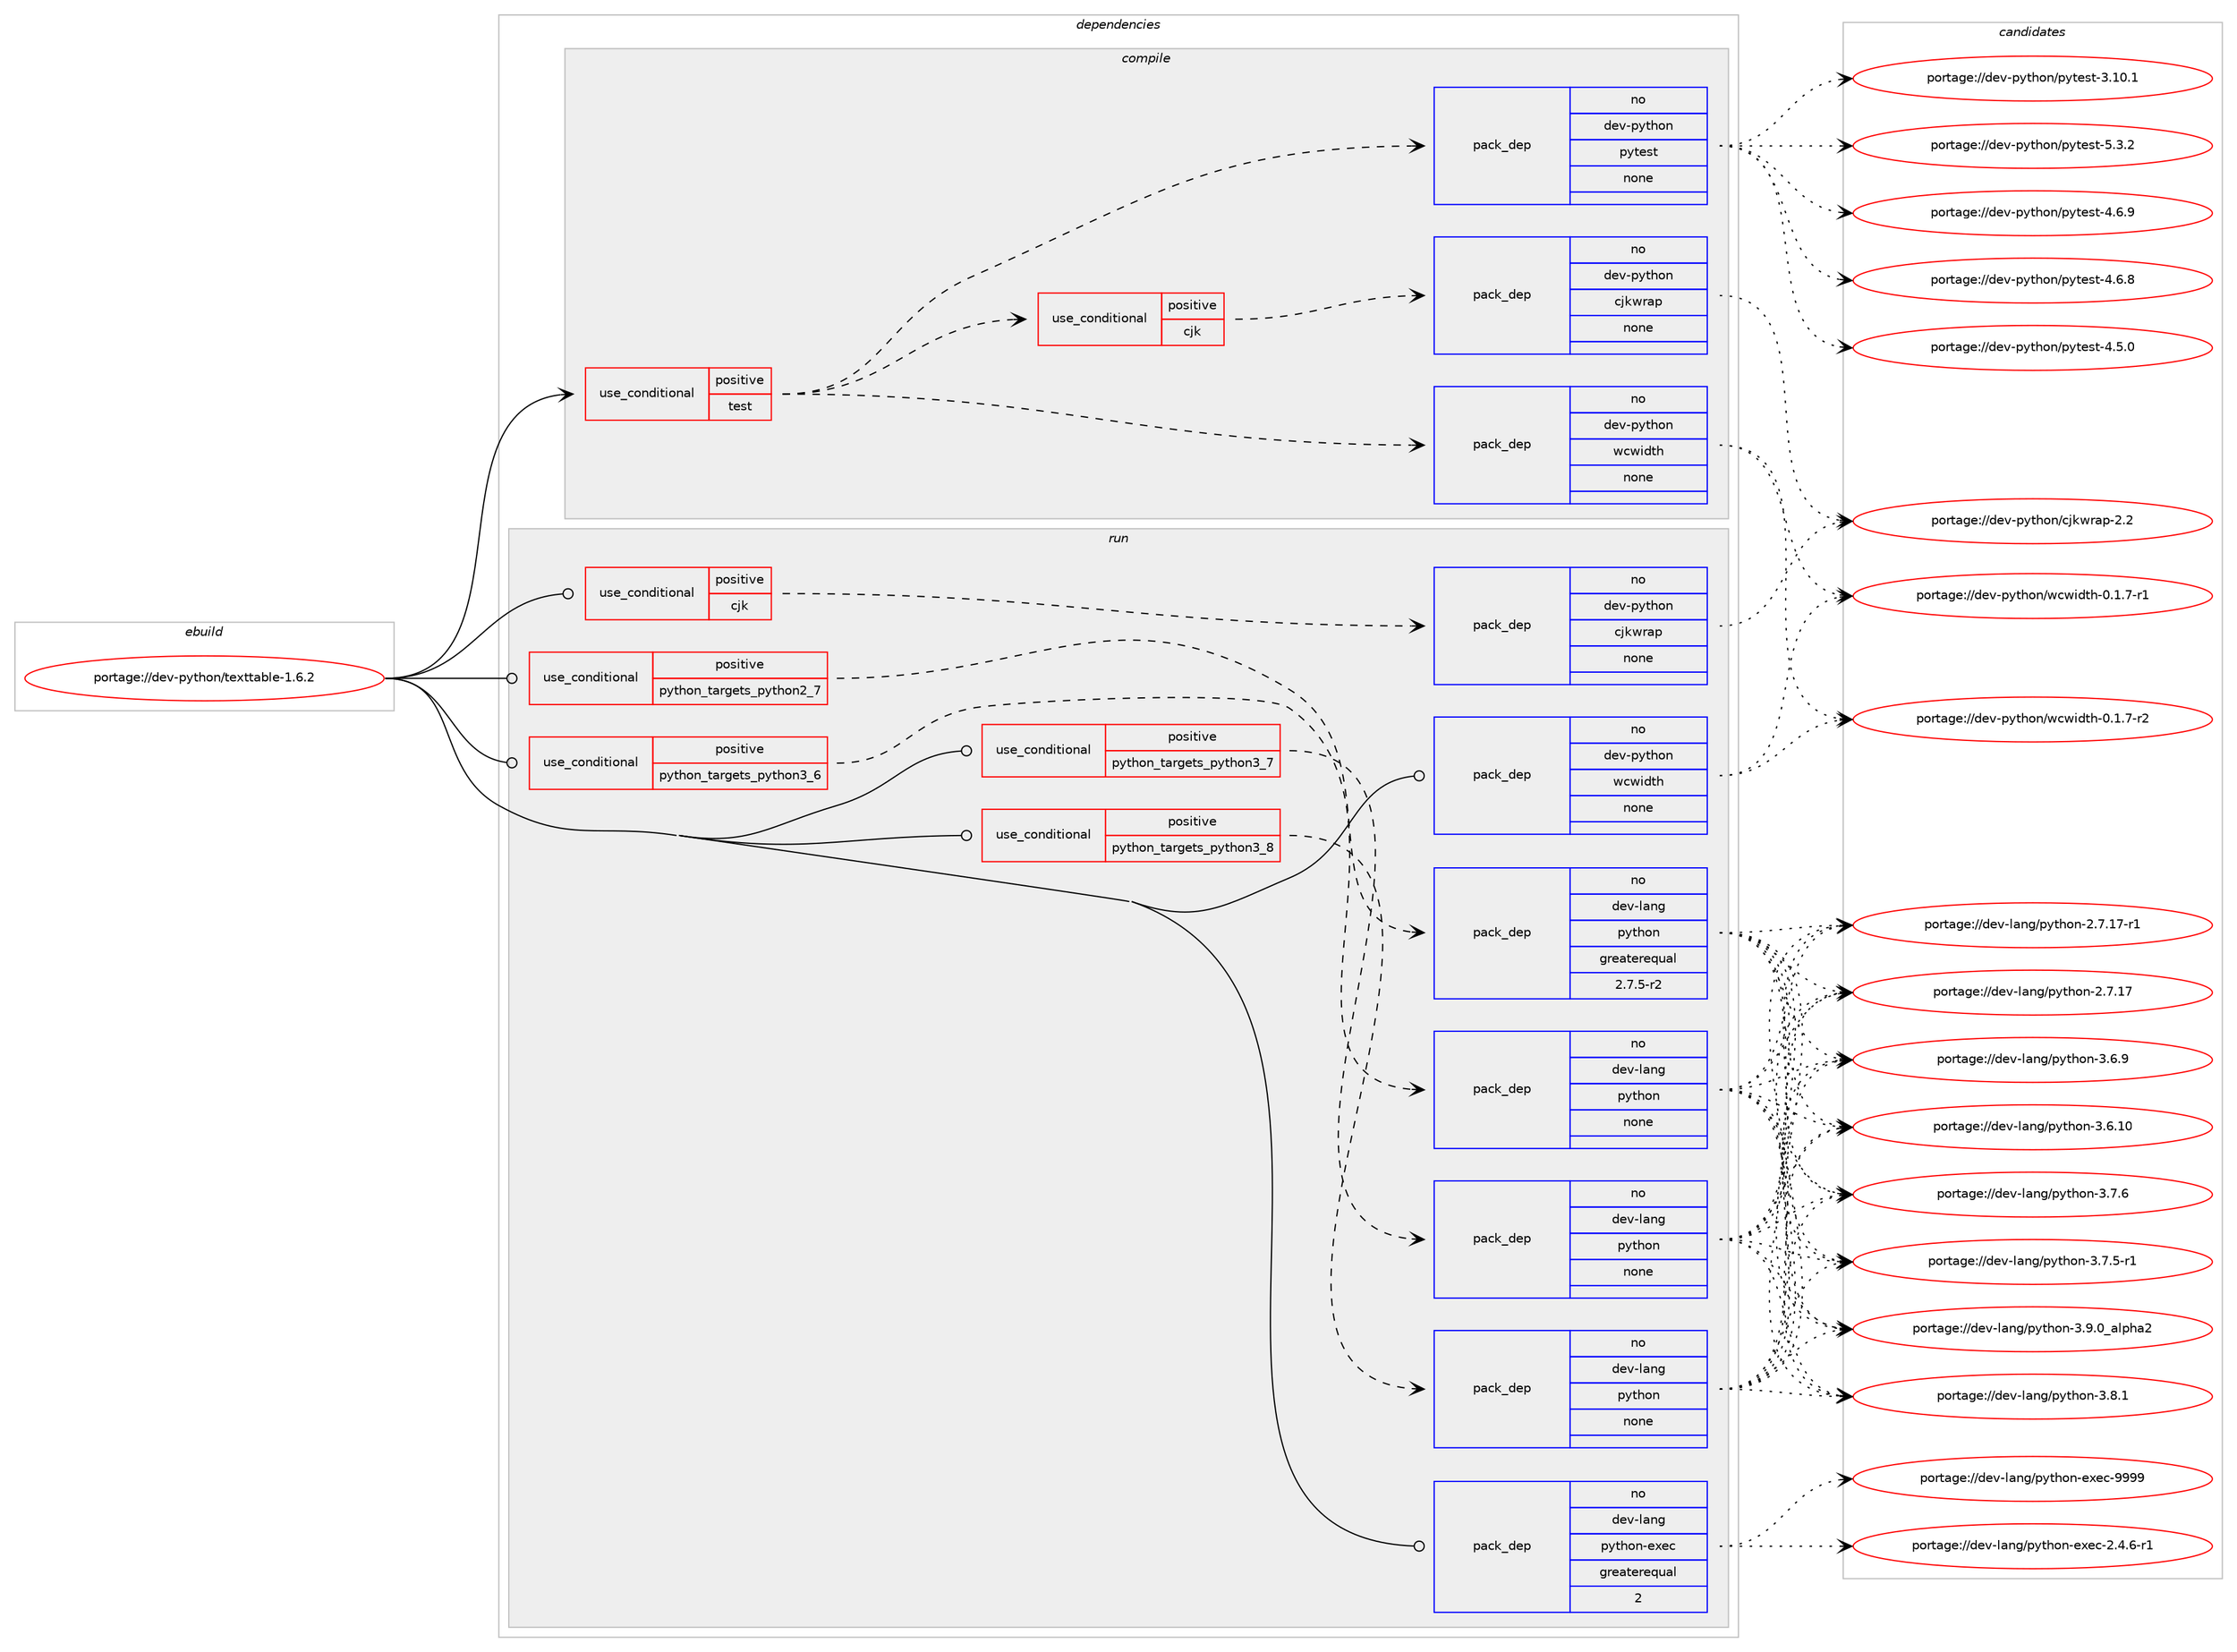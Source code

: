 digraph prolog {

# *************
# Graph options
# *************

newrank=true;
concentrate=true;
compound=true;
graph [rankdir=LR,fontname=Helvetica,fontsize=10,ranksep=1.5];#, ranksep=2.5, nodesep=0.2];
edge  [arrowhead=vee];
node  [fontname=Helvetica,fontsize=10];

# **********
# The ebuild
# **********

subgraph cluster_leftcol {
color=gray;
label=<<i>ebuild</i>>;
id [label="portage://dev-python/texttable-1.6.2", color=red, width=4, href="../dev-python/texttable-1.6.2.svg"];
}

# ****************
# The dependencies
# ****************

subgraph cluster_midcol {
color=gray;
label=<<i>dependencies</i>>;
subgraph cluster_compile {
fillcolor="#eeeeee";
style=filled;
label=<<i>compile</i>>;
subgraph cond104755 {
dependency421939 [label=<<TABLE BORDER="0" CELLBORDER="1" CELLSPACING="0" CELLPADDING="4"><TR><TD ROWSPAN="3" CELLPADDING="10">use_conditional</TD></TR><TR><TD>positive</TD></TR><TR><TD>test</TD></TR></TABLE>>, shape=none, color=red];
subgraph pack312287 {
dependency421940 [label=<<TABLE BORDER="0" CELLBORDER="1" CELLSPACING="0" CELLPADDING="4" WIDTH="220"><TR><TD ROWSPAN="6" CELLPADDING="30">pack_dep</TD></TR><TR><TD WIDTH="110">no</TD></TR><TR><TD>dev-python</TD></TR><TR><TD>pytest</TD></TR><TR><TD>none</TD></TR><TR><TD></TD></TR></TABLE>>, shape=none, color=blue];
}
dependency421939:e -> dependency421940:w [weight=20,style="dashed",arrowhead="vee"];
subgraph pack312288 {
dependency421941 [label=<<TABLE BORDER="0" CELLBORDER="1" CELLSPACING="0" CELLPADDING="4" WIDTH="220"><TR><TD ROWSPAN="6" CELLPADDING="30">pack_dep</TD></TR><TR><TD WIDTH="110">no</TD></TR><TR><TD>dev-python</TD></TR><TR><TD>wcwidth</TD></TR><TR><TD>none</TD></TR><TR><TD></TD></TR></TABLE>>, shape=none, color=blue];
}
dependency421939:e -> dependency421941:w [weight=20,style="dashed",arrowhead="vee"];
subgraph cond104756 {
dependency421942 [label=<<TABLE BORDER="0" CELLBORDER="1" CELLSPACING="0" CELLPADDING="4"><TR><TD ROWSPAN="3" CELLPADDING="10">use_conditional</TD></TR><TR><TD>positive</TD></TR><TR><TD>cjk</TD></TR></TABLE>>, shape=none, color=red];
subgraph pack312289 {
dependency421943 [label=<<TABLE BORDER="0" CELLBORDER="1" CELLSPACING="0" CELLPADDING="4" WIDTH="220"><TR><TD ROWSPAN="6" CELLPADDING="30">pack_dep</TD></TR><TR><TD WIDTH="110">no</TD></TR><TR><TD>dev-python</TD></TR><TR><TD>cjkwrap</TD></TR><TR><TD>none</TD></TR><TR><TD></TD></TR></TABLE>>, shape=none, color=blue];
}
dependency421942:e -> dependency421943:w [weight=20,style="dashed",arrowhead="vee"];
}
dependency421939:e -> dependency421942:w [weight=20,style="dashed",arrowhead="vee"];
}
id:e -> dependency421939:w [weight=20,style="solid",arrowhead="vee"];
}
subgraph cluster_compileandrun {
fillcolor="#eeeeee";
style=filled;
label=<<i>compile and run</i>>;
}
subgraph cluster_run {
fillcolor="#eeeeee";
style=filled;
label=<<i>run</i>>;
subgraph cond104757 {
dependency421944 [label=<<TABLE BORDER="0" CELLBORDER="1" CELLSPACING="0" CELLPADDING="4"><TR><TD ROWSPAN="3" CELLPADDING="10">use_conditional</TD></TR><TR><TD>positive</TD></TR><TR><TD>cjk</TD></TR></TABLE>>, shape=none, color=red];
subgraph pack312290 {
dependency421945 [label=<<TABLE BORDER="0" CELLBORDER="1" CELLSPACING="0" CELLPADDING="4" WIDTH="220"><TR><TD ROWSPAN="6" CELLPADDING="30">pack_dep</TD></TR><TR><TD WIDTH="110">no</TD></TR><TR><TD>dev-python</TD></TR><TR><TD>cjkwrap</TD></TR><TR><TD>none</TD></TR><TR><TD></TD></TR></TABLE>>, shape=none, color=blue];
}
dependency421944:e -> dependency421945:w [weight=20,style="dashed",arrowhead="vee"];
}
id:e -> dependency421944:w [weight=20,style="solid",arrowhead="odot"];
subgraph cond104758 {
dependency421946 [label=<<TABLE BORDER="0" CELLBORDER="1" CELLSPACING="0" CELLPADDING="4"><TR><TD ROWSPAN="3" CELLPADDING="10">use_conditional</TD></TR><TR><TD>positive</TD></TR><TR><TD>python_targets_python2_7</TD></TR></TABLE>>, shape=none, color=red];
subgraph pack312291 {
dependency421947 [label=<<TABLE BORDER="0" CELLBORDER="1" CELLSPACING="0" CELLPADDING="4" WIDTH="220"><TR><TD ROWSPAN="6" CELLPADDING="30">pack_dep</TD></TR><TR><TD WIDTH="110">no</TD></TR><TR><TD>dev-lang</TD></TR><TR><TD>python</TD></TR><TR><TD>greaterequal</TD></TR><TR><TD>2.7.5-r2</TD></TR></TABLE>>, shape=none, color=blue];
}
dependency421946:e -> dependency421947:w [weight=20,style="dashed",arrowhead="vee"];
}
id:e -> dependency421946:w [weight=20,style="solid",arrowhead="odot"];
subgraph cond104759 {
dependency421948 [label=<<TABLE BORDER="0" CELLBORDER="1" CELLSPACING="0" CELLPADDING="4"><TR><TD ROWSPAN="3" CELLPADDING="10">use_conditional</TD></TR><TR><TD>positive</TD></TR><TR><TD>python_targets_python3_6</TD></TR></TABLE>>, shape=none, color=red];
subgraph pack312292 {
dependency421949 [label=<<TABLE BORDER="0" CELLBORDER="1" CELLSPACING="0" CELLPADDING="4" WIDTH="220"><TR><TD ROWSPAN="6" CELLPADDING="30">pack_dep</TD></TR><TR><TD WIDTH="110">no</TD></TR><TR><TD>dev-lang</TD></TR><TR><TD>python</TD></TR><TR><TD>none</TD></TR><TR><TD></TD></TR></TABLE>>, shape=none, color=blue];
}
dependency421948:e -> dependency421949:w [weight=20,style="dashed",arrowhead="vee"];
}
id:e -> dependency421948:w [weight=20,style="solid",arrowhead="odot"];
subgraph cond104760 {
dependency421950 [label=<<TABLE BORDER="0" CELLBORDER="1" CELLSPACING="0" CELLPADDING="4"><TR><TD ROWSPAN="3" CELLPADDING="10">use_conditional</TD></TR><TR><TD>positive</TD></TR><TR><TD>python_targets_python3_7</TD></TR></TABLE>>, shape=none, color=red];
subgraph pack312293 {
dependency421951 [label=<<TABLE BORDER="0" CELLBORDER="1" CELLSPACING="0" CELLPADDING="4" WIDTH="220"><TR><TD ROWSPAN="6" CELLPADDING="30">pack_dep</TD></TR><TR><TD WIDTH="110">no</TD></TR><TR><TD>dev-lang</TD></TR><TR><TD>python</TD></TR><TR><TD>none</TD></TR><TR><TD></TD></TR></TABLE>>, shape=none, color=blue];
}
dependency421950:e -> dependency421951:w [weight=20,style="dashed",arrowhead="vee"];
}
id:e -> dependency421950:w [weight=20,style="solid",arrowhead="odot"];
subgraph cond104761 {
dependency421952 [label=<<TABLE BORDER="0" CELLBORDER="1" CELLSPACING="0" CELLPADDING="4"><TR><TD ROWSPAN="3" CELLPADDING="10">use_conditional</TD></TR><TR><TD>positive</TD></TR><TR><TD>python_targets_python3_8</TD></TR></TABLE>>, shape=none, color=red];
subgraph pack312294 {
dependency421953 [label=<<TABLE BORDER="0" CELLBORDER="1" CELLSPACING="0" CELLPADDING="4" WIDTH="220"><TR><TD ROWSPAN="6" CELLPADDING="30">pack_dep</TD></TR><TR><TD WIDTH="110">no</TD></TR><TR><TD>dev-lang</TD></TR><TR><TD>python</TD></TR><TR><TD>none</TD></TR><TR><TD></TD></TR></TABLE>>, shape=none, color=blue];
}
dependency421952:e -> dependency421953:w [weight=20,style="dashed",arrowhead="vee"];
}
id:e -> dependency421952:w [weight=20,style="solid",arrowhead="odot"];
subgraph pack312295 {
dependency421954 [label=<<TABLE BORDER="0" CELLBORDER="1" CELLSPACING="0" CELLPADDING="4" WIDTH="220"><TR><TD ROWSPAN="6" CELLPADDING="30">pack_dep</TD></TR><TR><TD WIDTH="110">no</TD></TR><TR><TD>dev-lang</TD></TR><TR><TD>python-exec</TD></TR><TR><TD>greaterequal</TD></TR><TR><TD>2</TD></TR></TABLE>>, shape=none, color=blue];
}
id:e -> dependency421954:w [weight=20,style="solid",arrowhead="odot"];
subgraph pack312296 {
dependency421955 [label=<<TABLE BORDER="0" CELLBORDER="1" CELLSPACING="0" CELLPADDING="4" WIDTH="220"><TR><TD ROWSPAN="6" CELLPADDING="30">pack_dep</TD></TR><TR><TD WIDTH="110">no</TD></TR><TR><TD>dev-python</TD></TR><TR><TD>wcwidth</TD></TR><TR><TD>none</TD></TR><TR><TD></TD></TR></TABLE>>, shape=none, color=blue];
}
id:e -> dependency421955:w [weight=20,style="solid",arrowhead="odot"];
}
}

# **************
# The candidates
# **************

subgraph cluster_choices {
rank=same;
color=gray;
label=<<i>candidates</i>>;

subgraph choice312287 {
color=black;
nodesep=1;
choice1001011184511212111610411111047112121116101115116455346514650 [label="portage://dev-python/pytest-5.3.2", color=red, width=4,href="../dev-python/pytest-5.3.2.svg"];
choice1001011184511212111610411111047112121116101115116455246544657 [label="portage://dev-python/pytest-4.6.9", color=red, width=4,href="../dev-python/pytest-4.6.9.svg"];
choice1001011184511212111610411111047112121116101115116455246544656 [label="portage://dev-python/pytest-4.6.8", color=red, width=4,href="../dev-python/pytest-4.6.8.svg"];
choice1001011184511212111610411111047112121116101115116455246534648 [label="portage://dev-python/pytest-4.5.0", color=red, width=4,href="../dev-python/pytest-4.5.0.svg"];
choice100101118451121211161041111104711212111610111511645514649484649 [label="portage://dev-python/pytest-3.10.1", color=red, width=4,href="../dev-python/pytest-3.10.1.svg"];
dependency421940:e -> choice1001011184511212111610411111047112121116101115116455346514650:w [style=dotted,weight="100"];
dependency421940:e -> choice1001011184511212111610411111047112121116101115116455246544657:w [style=dotted,weight="100"];
dependency421940:e -> choice1001011184511212111610411111047112121116101115116455246544656:w [style=dotted,weight="100"];
dependency421940:e -> choice1001011184511212111610411111047112121116101115116455246534648:w [style=dotted,weight="100"];
dependency421940:e -> choice100101118451121211161041111104711212111610111511645514649484649:w [style=dotted,weight="100"];
}
subgraph choice312288 {
color=black;
nodesep=1;
choice1001011184511212111610411111047119991191051001161044548464946554511450 [label="portage://dev-python/wcwidth-0.1.7-r2", color=red, width=4,href="../dev-python/wcwidth-0.1.7-r2.svg"];
choice1001011184511212111610411111047119991191051001161044548464946554511449 [label="portage://dev-python/wcwidth-0.1.7-r1", color=red, width=4,href="../dev-python/wcwidth-0.1.7-r1.svg"];
dependency421941:e -> choice1001011184511212111610411111047119991191051001161044548464946554511450:w [style=dotted,weight="100"];
dependency421941:e -> choice1001011184511212111610411111047119991191051001161044548464946554511449:w [style=dotted,weight="100"];
}
subgraph choice312289 {
color=black;
nodesep=1;
choice1001011184511212111610411111047991061071191149711245504650 [label="portage://dev-python/cjkwrap-2.2", color=red, width=4,href="../dev-python/cjkwrap-2.2.svg"];
dependency421943:e -> choice1001011184511212111610411111047991061071191149711245504650:w [style=dotted,weight="100"];
}
subgraph choice312290 {
color=black;
nodesep=1;
choice1001011184511212111610411111047991061071191149711245504650 [label="portage://dev-python/cjkwrap-2.2", color=red, width=4,href="../dev-python/cjkwrap-2.2.svg"];
dependency421945:e -> choice1001011184511212111610411111047991061071191149711245504650:w [style=dotted,weight="100"];
}
subgraph choice312291 {
color=black;
nodesep=1;
choice10010111845108971101034711212111610411111045514657464895971081121049750 [label="portage://dev-lang/python-3.9.0_alpha2", color=red, width=4,href="../dev-lang/python-3.9.0_alpha2.svg"];
choice100101118451089711010347112121116104111110455146564649 [label="portage://dev-lang/python-3.8.1", color=red, width=4,href="../dev-lang/python-3.8.1.svg"];
choice100101118451089711010347112121116104111110455146554654 [label="portage://dev-lang/python-3.7.6", color=red, width=4,href="../dev-lang/python-3.7.6.svg"];
choice1001011184510897110103471121211161041111104551465546534511449 [label="portage://dev-lang/python-3.7.5-r1", color=red, width=4,href="../dev-lang/python-3.7.5-r1.svg"];
choice100101118451089711010347112121116104111110455146544657 [label="portage://dev-lang/python-3.6.9", color=red, width=4,href="../dev-lang/python-3.6.9.svg"];
choice10010111845108971101034711212111610411111045514654464948 [label="portage://dev-lang/python-3.6.10", color=red, width=4,href="../dev-lang/python-3.6.10.svg"];
choice100101118451089711010347112121116104111110455046554649554511449 [label="portage://dev-lang/python-2.7.17-r1", color=red, width=4,href="../dev-lang/python-2.7.17-r1.svg"];
choice10010111845108971101034711212111610411111045504655464955 [label="portage://dev-lang/python-2.7.17", color=red, width=4,href="../dev-lang/python-2.7.17.svg"];
dependency421947:e -> choice10010111845108971101034711212111610411111045514657464895971081121049750:w [style=dotted,weight="100"];
dependency421947:e -> choice100101118451089711010347112121116104111110455146564649:w [style=dotted,weight="100"];
dependency421947:e -> choice100101118451089711010347112121116104111110455146554654:w [style=dotted,weight="100"];
dependency421947:e -> choice1001011184510897110103471121211161041111104551465546534511449:w [style=dotted,weight="100"];
dependency421947:e -> choice100101118451089711010347112121116104111110455146544657:w [style=dotted,weight="100"];
dependency421947:e -> choice10010111845108971101034711212111610411111045514654464948:w [style=dotted,weight="100"];
dependency421947:e -> choice100101118451089711010347112121116104111110455046554649554511449:w [style=dotted,weight="100"];
dependency421947:e -> choice10010111845108971101034711212111610411111045504655464955:w [style=dotted,weight="100"];
}
subgraph choice312292 {
color=black;
nodesep=1;
choice10010111845108971101034711212111610411111045514657464895971081121049750 [label="portage://dev-lang/python-3.9.0_alpha2", color=red, width=4,href="../dev-lang/python-3.9.0_alpha2.svg"];
choice100101118451089711010347112121116104111110455146564649 [label="portage://dev-lang/python-3.8.1", color=red, width=4,href="../dev-lang/python-3.8.1.svg"];
choice100101118451089711010347112121116104111110455146554654 [label="portage://dev-lang/python-3.7.6", color=red, width=4,href="../dev-lang/python-3.7.6.svg"];
choice1001011184510897110103471121211161041111104551465546534511449 [label="portage://dev-lang/python-3.7.5-r1", color=red, width=4,href="../dev-lang/python-3.7.5-r1.svg"];
choice100101118451089711010347112121116104111110455146544657 [label="portage://dev-lang/python-3.6.9", color=red, width=4,href="../dev-lang/python-3.6.9.svg"];
choice10010111845108971101034711212111610411111045514654464948 [label="portage://dev-lang/python-3.6.10", color=red, width=4,href="../dev-lang/python-3.6.10.svg"];
choice100101118451089711010347112121116104111110455046554649554511449 [label="portage://dev-lang/python-2.7.17-r1", color=red, width=4,href="../dev-lang/python-2.7.17-r1.svg"];
choice10010111845108971101034711212111610411111045504655464955 [label="portage://dev-lang/python-2.7.17", color=red, width=4,href="../dev-lang/python-2.7.17.svg"];
dependency421949:e -> choice10010111845108971101034711212111610411111045514657464895971081121049750:w [style=dotted,weight="100"];
dependency421949:e -> choice100101118451089711010347112121116104111110455146564649:w [style=dotted,weight="100"];
dependency421949:e -> choice100101118451089711010347112121116104111110455146554654:w [style=dotted,weight="100"];
dependency421949:e -> choice1001011184510897110103471121211161041111104551465546534511449:w [style=dotted,weight="100"];
dependency421949:e -> choice100101118451089711010347112121116104111110455146544657:w [style=dotted,weight="100"];
dependency421949:e -> choice10010111845108971101034711212111610411111045514654464948:w [style=dotted,weight="100"];
dependency421949:e -> choice100101118451089711010347112121116104111110455046554649554511449:w [style=dotted,weight="100"];
dependency421949:e -> choice10010111845108971101034711212111610411111045504655464955:w [style=dotted,weight="100"];
}
subgraph choice312293 {
color=black;
nodesep=1;
choice10010111845108971101034711212111610411111045514657464895971081121049750 [label="portage://dev-lang/python-3.9.0_alpha2", color=red, width=4,href="../dev-lang/python-3.9.0_alpha2.svg"];
choice100101118451089711010347112121116104111110455146564649 [label="portage://dev-lang/python-3.8.1", color=red, width=4,href="../dev-lang/python-3.8.1.svg"];
choice100101118451089711010347112121116104111110455146554654 [label="portage://dev-lang/python-3.7.6", color=red, width=4,href="../dev-lang/python-3.7.6.svg"];
choice1001011184510897110103471121211161041111104551465546534511449 [label="portage://dev-lang/python-3.7.5-r1", color=red, width=4,href="../dev-lang/python-3.7.5-r1.svg"];
choice100101118451089711010347112121116104111110455146544657 [label="portage://dev-lang/python-3.6.9", color=red, width=4,href="../dev-lang/python-3.6.9.svg"];
choice10010111845108971101034711212111610411111045514654464948 [label="portage://dev-lang/python-3.6.10", color=red, width=4,href="../dev-lang/python-3.6.10.svg"];
choice100101118451089711010347112121116104111110455046554649554511449 [label="portage://dev-lang/python-2.7.17-r1", color=red, width=4,href="../dev-lang/python-2.7.17-r1.svg"];
choice10010111845108971101034711212111610411111045504655464955 [label="portage://dev-lang/python-2.7.17", color=red, width=4,href="../dev-lang/python-2.7.17.svg"];
dependency421951:e -> choice10010111845108971101034711212111610411111045514657464895971081121049750:w [style=dotted,weight="100"];
dependency421951:e -> choice100101118451089711010347112121116104111110455146564649:w [style=dotted,weight="100"];
dependency421951:e -> choice100101118451089711010347112121116104111110455146554654:w [style=dotted,weight="100"];
dependency421951:e -> choice1001011184510897110103471121211161041111104551465546534511449:w [style=dotted,weight="100"];
dependency421951:e -> choice100101118451089711010347112121116104111110455146544657:w [style=dotted,weight="100"];
dependency421951:e -> choice10010111845108971101034711212111610411111045514654464948:w [style=dotted,weight="100"];
dependency421951:e -> choice100101118451089711010347112121116104111110455046554649554511449:w [style=dotted,weight="100"];
dependency421951:e -> choice10010111845108971101034711212111610411111045504655464955:w [style=dotted,weight="100"];
}
subgraph choice312294 {
color=black;
nodesep=1;
choice10010111845108971101034711212111610411111045514657464895971081121049750 [label="portage://dev-lang/python-3.9.0_alpha2", color=red, width=4,href="../dev-lang/python-3.9.0_alpha2.svg"];
choice100101118451089711010347112121116104111110455146564649 [label="portage://dev-lang/python-3.8.1", color=red, width=4,href="../dev-lang/python-3.8.1.svg"];
choice100101118451089711010347112121116104111110455146554654 [label="portage://dev-lang/python-3.7.6", color=red, width=4,href="../dev-lang/python-3.7.6.svg"];
choice1001011184510897110103471121211161041111104551465546534511449 [label="portage://dev-lang/python-3.7.5-r1", color=red, width=4,href="../dev-lang/python-3.7.5-r1.svg"];
choice100101118451089711010347112121116104111110455146544657 [label="portage://dev-lang/python-3.6.9", color=red, width=4,href="../dev-lang/python-3.6.9.svg"];
choice10010111845108971101034711212111610411111045514654464948 [label="portage://dev-lang/python-3.6.10", color=red, width=4,href="../dev-lang/python-3.6.10.svg"];
choice100101118451089711010347112121116104111110455046554649554511449 [label="portage://dev-lang/python-2.7.17-r1", color=red, width=4,href="../dev-lang/python-2.7.17-r1.svg"];
choice10010111845108971101034711212111610411111045504655464955 [label="portage://dev-lang/python-2.7.17", color=red, width=4,href="../dev-lang/python-2.7.17.svg"];
dependency421953:e -> choice10010111845108971101034711212111610411111045514657464895971081121049750:w [style=dotted,weight="100"];
dependency421953:e -> choice100101118451089711010347112121116104111110455146564649:w [style=dotted,weight="100"];
dependency421953:e -> choice100101118451089711010347112121116104111110455146554654:w [style=dotted,weight="100"];
dependency421953:e -> choice1001011184510897110103471121211161041111104551465546534511449:w [style=dotted,weight="100"];
dependency421953:e -> choice100101118451089711010347112121116104111110455146544657:w [style=dotted,weight="100"];
dependency421953:e -> choice10010111845108971101034711212111610411111045514654464948:w [style=dotted,weight="100"];
dependency421953:e -> choice100101118451089711010347112121116104111110455046554649554511449:w [style=dotted,weight="100"];
dependency421953:e -> choice10010111845108971101034711212111610411111045504655464955:w [style=dotted,weight="100"];
}
subgraph choice312295 {
color=black;
nodesep=1;
choice10010111845108971101034711212111610411111045101120101994557575757 [label="portage://dev-lang/python-exec-9999", color=red, width=4,href="../dev-lang/python-exec-9999.svg"];
choice10010111845108971101034711212111610411111045101120101994550465246544511449 [label="portage://dev-lang/python-exec-2.4.6-r1", color=red, width=4,href="../dev-lang/python-exec-2.4.6-r1.svg"];
dependency421954:e -> choice10010111845108971101034711212111610411111045101120101994557575757:w [style=dotted,weight="100"];
dependency421954:e -> choice10010111845108971101034711212111610411111045101120101994550465246544511449:w [style=dotted,weight="100"];
}
subgraph choice312296 {
color=black;
nodesep=1;
choice1001011184511212111610411111047119991191051001161044548464946554511450 [label="portage://dev-python/wcwidth-0.1.7-r2", color=red, width=4,href="../dev-python/wcwidth-0.1.7-r2.svg"];
choice1001011184511212111610411111047119991191051001161044548464946554511449 [label="portage://dev-python/wcwidth-0.1.7-r1", color=red, width=4,href="../dev-python/wcwidth-0.1.7-r1.svg"];
dependency421955:e -> choice1001011184511212111610411111047119991191051001161044548464946554511450:w [style=dotted,weight="100"];
dependency421955:e -> choice1001011184511212111610411111047119991191051001161044548464946554511449:w [style=dotted,weight="100"];
}
}

}
